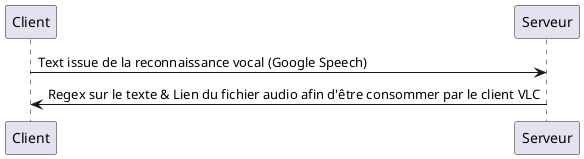 @startuml
Client -> Serveur: Text issue de la reconnaissance vocal (Google Speech)
Serveur -> Client: Regex sur le texte & Lien du fichier audio afin d'être consommer par le client VLC 
@enduml